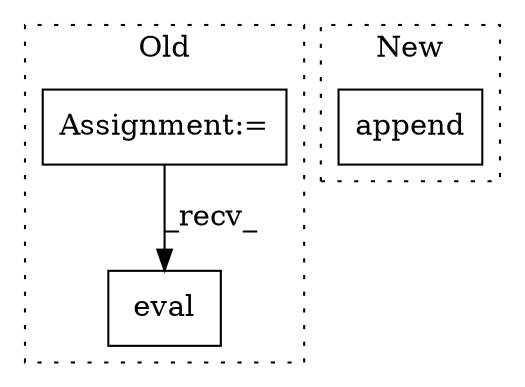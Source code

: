 digraph G {
subgraph cluster0 {
1 [label="eval" a="32" s="2838,2920" l="5,1" shape="box"];
3 [label="Assignment:=" a="7" s="2734" l="9" shape="box"];
label = "Old";
style="dotted";
}
subgraph cluster1 {
2 [label="append" a="32" s="2932,2996" l="7,1" shape="box"];
label = "New";
style="dotted";
}
3 -> 1 [label="_recv_"];
}